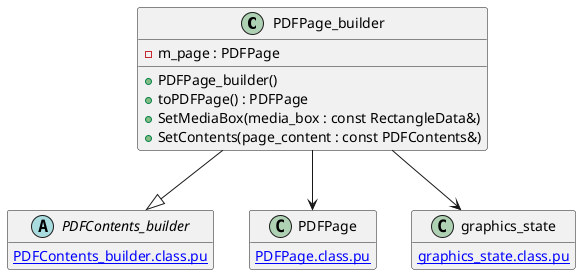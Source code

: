 @startuml PDFPage_builder
hide empty members
class PDFPage_builder {
	+PDFPage_builder()
	+toPDFPage() : PDFPage
	+SetMediaBox(media_box : const RectangleData&)
	+SetContents(page_content : const PDFContents&)
	-m_page : PDFPage
}
PDFPage_builder --|> PDFContents_builder
PDFPage_builder --> PDFPage
PDFPage_builder --> graphics_state

abstract PDFContents_builder {
	[[PDFContents_builder.class.pu]]
}
class PDFPage {
	[[PDFPage.class.pu]]
}
class graphics_state {
	[[graphics_state.class.pu]]
}
@enduml
